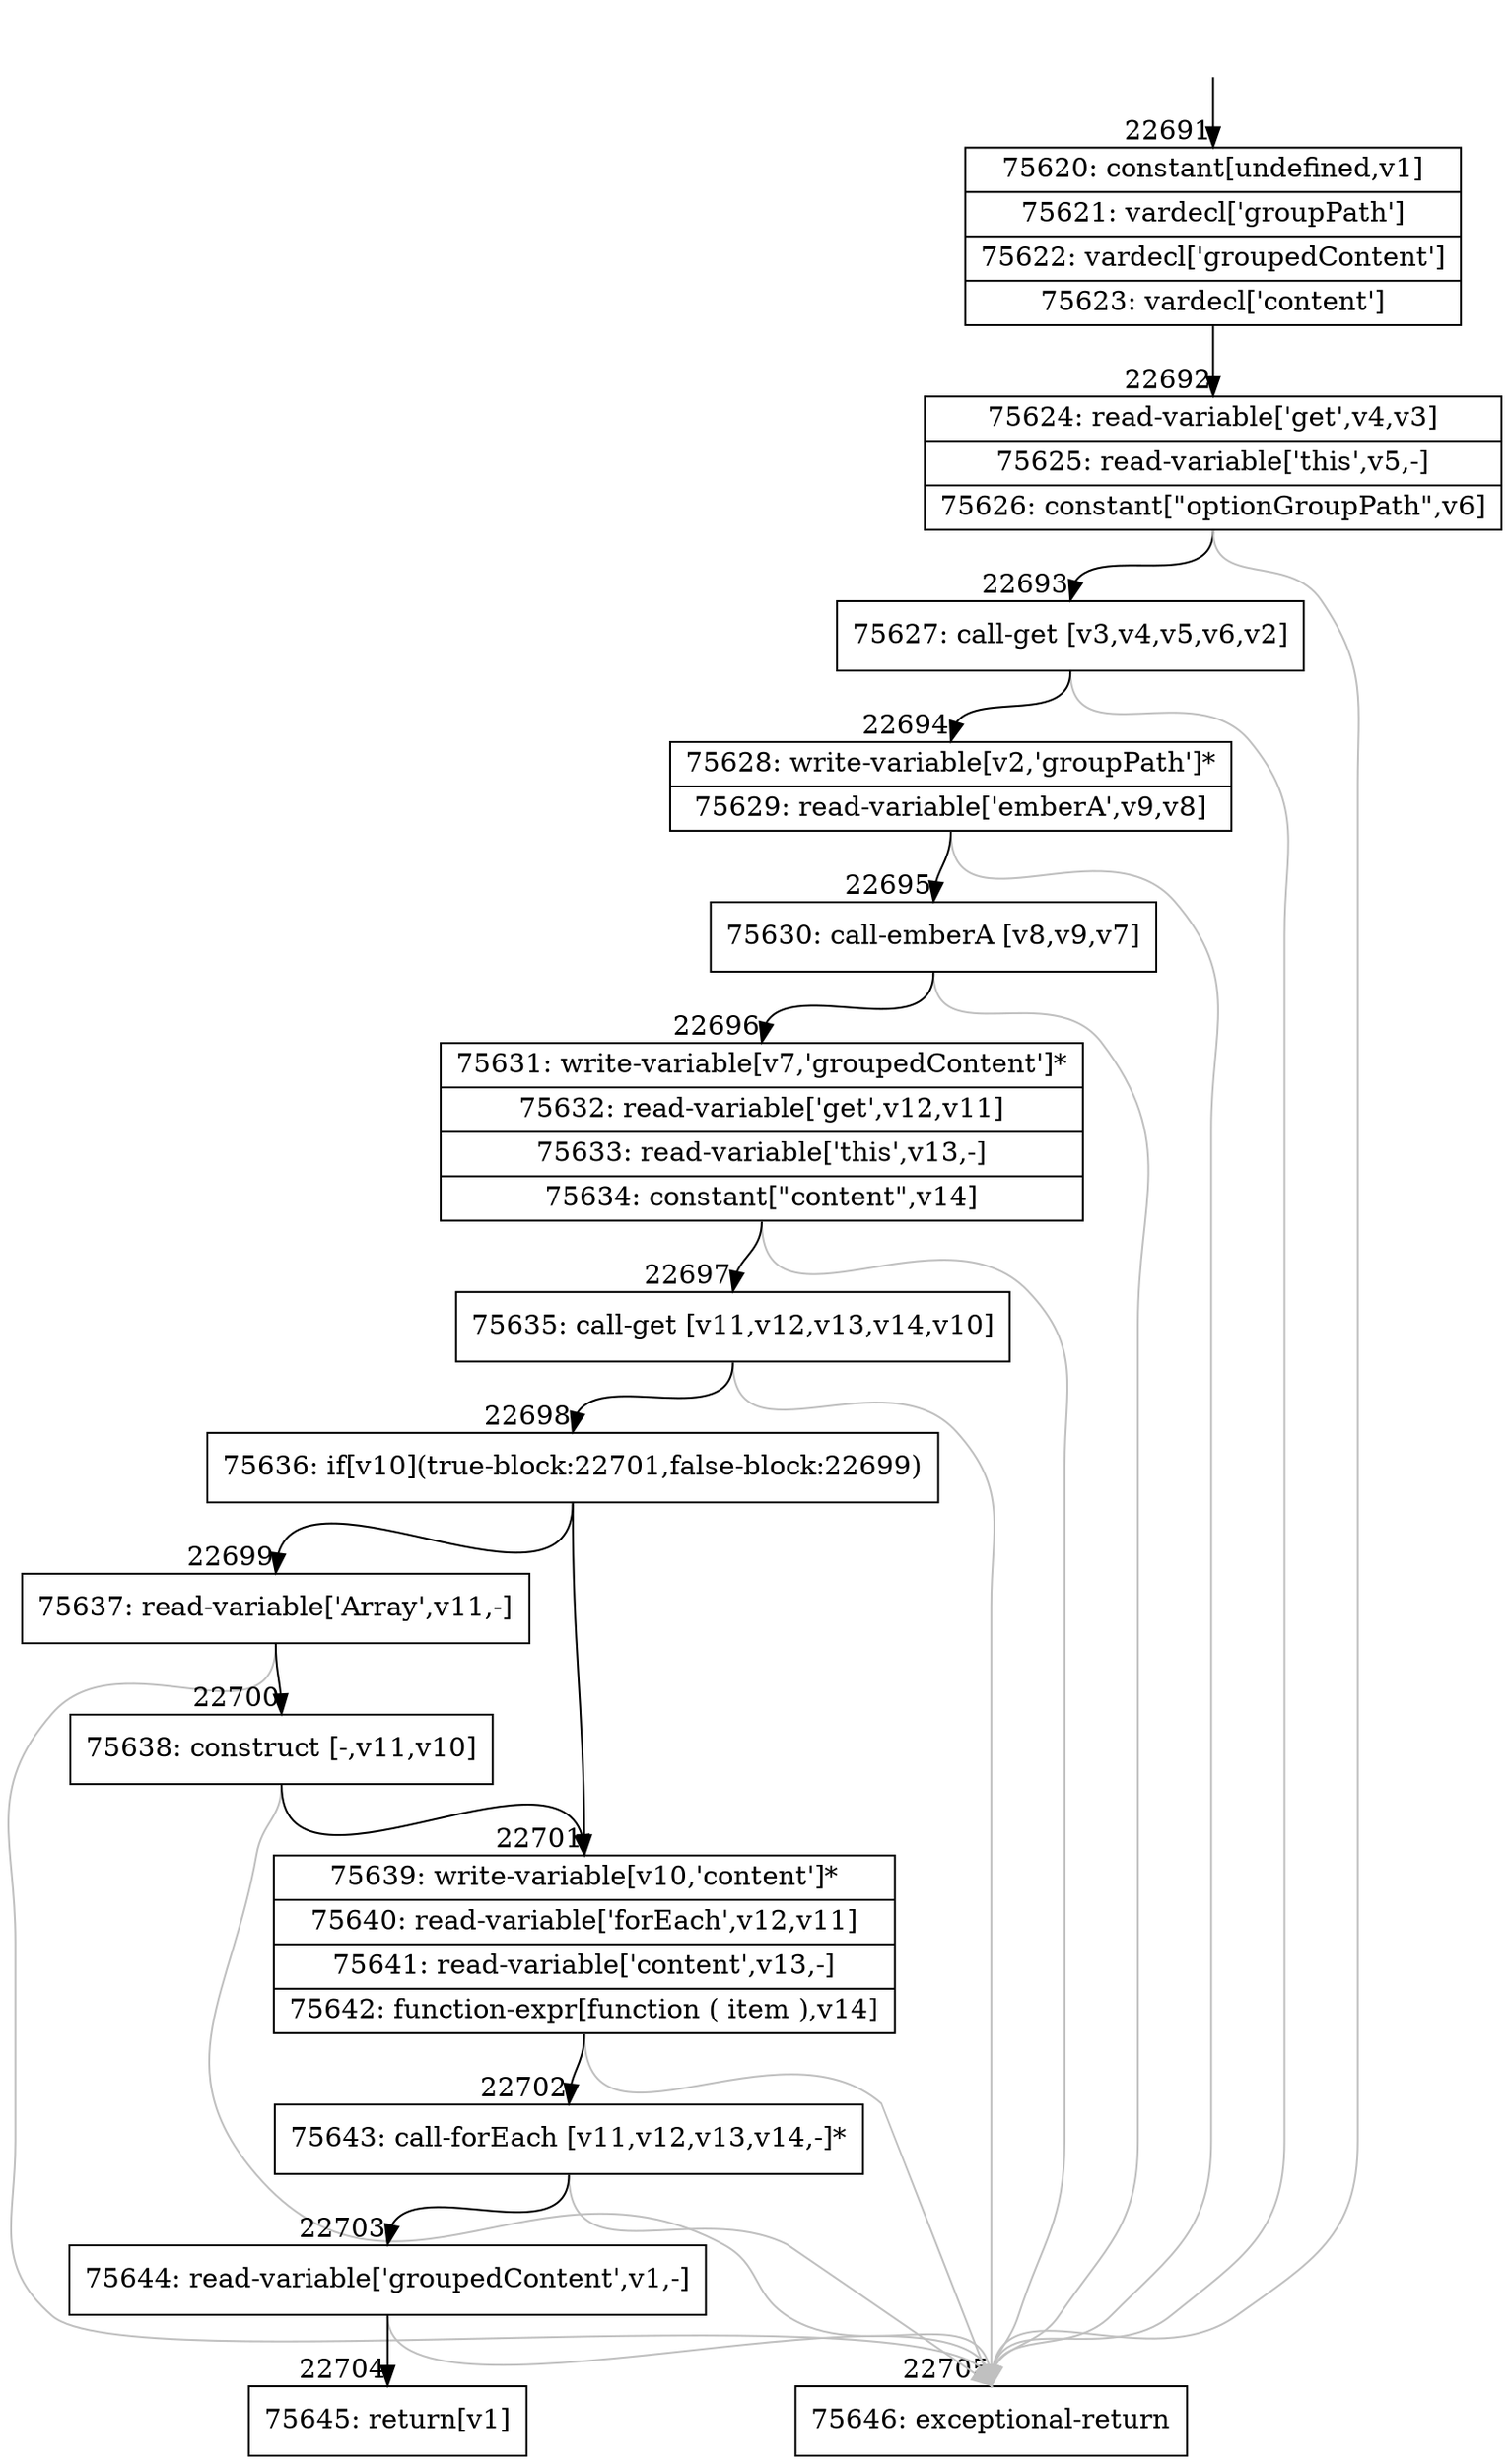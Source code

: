 digraph {
rankdir="TD"
BB_entry1978[shape=none,label=""];
BB_entry1978 -> BB22691 [tailport=s, headport=n, headlabel="    22691"]
BB22691 [shape=record label="{75620: constant[undefined,v1]|75621: vardecl['groupPath']|75622: vardecl['groupedContent']|75623: vardecl['content']}" ] 
BB22691 -> BB22692 [tailport=s, headport=n, headlabel="      22692"]
BB22692 [shape=record label="{75624: read-variable['get',v4,v3]|75625: read-variable['this',v5,-]|75626: constant[\"optionGroupPath\",v6]}" ] 
BB22692 -> BB22693 [tailport=s, headport=n, headlabel="      22693"]
BB22692 -> BB22705 [tailport=s, headport=n, color=gray, headlabel="      22705"]
BB22693 [shape=record label="{75627: call-get [v3,v4,v5,v6,v2]}" ] 
BB22693 -> BB22694 [tailport=s, headport=n, headlabel="      22694"]
BB22693 -> BB22705 [tailport=s, headport=n, color=gray]
BB22694 [shape=record label="{75628: write-variable[v2,'groupPath']*|75629: read-variable['emberA',v9,v8]}" ] 
BB22694 -> BB22695 [tailport=s, headport=n, headlabel="      22695"]
BB22694 -> BB22705 [tailport=s, headport=n, color=gray]
BB22695 [shape=record label="{75630: call-emberA [v8,v9,v7]}" ] 
BB22695 -> BB22696 [tailport=s, headport=n, headlabel="      22696"]
BB22695 -> BB22705 [tailport=s, headport=n, color=gray]
BB22696 [shape=record label="{75631: write-variable[v7,'groupedContent']*|75632: read-variable['get',v12,v11]|75633: read-variable['this',v13,-]|75634: constant[\"content\",v14]}" ] 
BB22696 -> BB22697 [tailport=s, headport=n, headlabel="      22697"]
BB22696 -> BB22705 [tailport=s, headport=n, color=gray]
BB22697 [shape=record label="{75635: call-get [v11,v12,v13,v14,v10]}" ] 
BB22697 -> BB22698 [tailport=s, headport=n, headlabel="      22698"]
BB22697 -> BB22705 [tailport=s, headport=n, color=gray]
BB22698 [shape=record label="{75636: if[v10](true-block:22701,false-block:22699)}" ] 
BB22698 -> BB22701 [tailport=s, headport=n, headlabel="      22701"]
BB22698 -> BB22699 [tailport=s, headport=n, headlabel="      22699"]
BB22699 [shape=record label="{75637: read-variable['Array',v11,-]}" ] 
BB22699 -> BB22700 [tailport=s, headport=n, headlabel="      22700"]
BB22699 -> BB22705 [tailport=s, headport=n, color=gray]
BB22700 [shape=record label="{75638: construct [-,v11,v10]}" ] 
BB22700 -> BB22701 [tailport=s, headport=n]
BB22700 -> BB22705 [tailport=s, headport=n, color=gray]
BB22701 [shape=record label="{75639: write-variable[v10,'content']*|75640: read-variable['forEach',v12,v11]|75641: read-variable['content',v13,-]|75642: function-expr[function ( item ),v14]}" ] 
BB22701 -> BB22702 [tailport=s, headport=n, headlabel="      22702"]
BB22701 -> BB22705 [tailport=s, headport=n, color=gray]
BB22702 [shape=record label="{75643: call-forEach [v11,v12,v13,v14,-]*}" ] 
BB22702 -> BB22703 [tailport=s, headport=n, headlabel="      22703"]
BB22702 -> BB22705 [tailport=s, headport=n, color=gray]
BB22703 [shape=record label="{75644: read-variable['groupedContent',v1,-]}" ] 
BB22703 -> BB22704 [tailport=s, headport=n, headlabel="      22704"]
BB22703 -> BB22705 [tailport=s, headport=n, color=gray]
BB22704 [shape=record label="{75645: return[v1]}" ] 
BB22705 [shape=record label="{75646: exceptional-return}" ] 
//#$~ 42845
}
